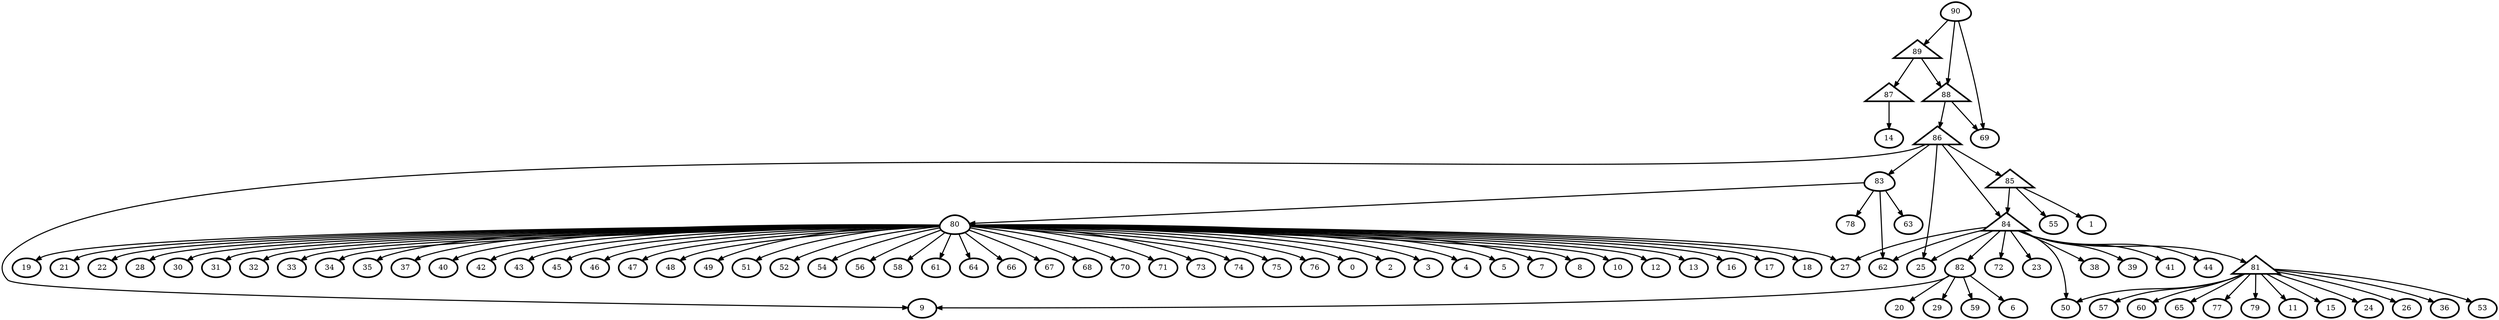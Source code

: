 digraph G {
    0 [penwidth=3,label="0"]
    1 [penwidth=3,label="1"]
    2 [penwidth=3,label="2"]
    3 [penwidth=3,label="3"]
    4 [penwidth=3,label="4"]
    5 [penwidth=3,label="5"]
    6 [penwidth=3,label="6"]
    7 [penwidth=3,label="7"]
    8 [penwidth=3,label="8"]
    9 [penwidth=3,label="9"]
    10 [penwidth=3,label="10"]
    11 [penwidth=3,label="11"]
    12 [penwidth=3,label="12"]
    13 [penwidth=3,label="13"]
    14 [penwidth=3,label="14"]
    15 [penwidth=3,label="15"]
    16 [penwidth=3,label="16"]
    17 [penwidth=3,label="17"]
    18 [penwidth=3,label="18"]
    19 [penwidth=3,label="19"]
    20 [penwidth=3,label="20"]
    21 [penwidth=3,label="21"]
    22 [penwidth=3,label="22"]
    23 [penwidth=3,label="23"]
    24 [penwidth=3,label="24"]
    25 [penwidth=3,label="25"]
    26 [penwidth=3,label="26"]
    27 [penwidth=3,label="27"]
    28 [penwidth=3,label="28"]
    29 [penwidth=3,label="29"]
    30 [penwidth=3,label="30"]
    31 [penwidth=3,label="31"]
    32 [penwidth=3,label="32"]
    33 [penwidth=3,label="33"]
    34 [penwidth=3,label="34"]
    35 [penwidth=3,label="35"]
    36 [penwidth=3,label="36"]
    37 [penwidth=3,label="37"]
    38 [penwidth=3,label="38"]
    39 [penwidth=3,label="39"]
    40 [penwidth=3,label="40"]
    41 [penwidth=3,label="41"]
    42 [penwidth=3,label="42"]
    43 [penwidth=3,label="43"]
    44 [penwidth=3,label="44"]
    45 [penwidth=3,label="45"]
    46 [penwidth=3,label="46"]
    47 [penwidth=3,label="47"]
    48 [penwidth=3,label="48"]
    49 [penwidth=3,label="49"]
    50 [penwidth=3,label="50"]
    51 [penwidth=3,label="51"]
    52 [penwidth=3,label="52"]
    53 [penwidth=3,label="53"]
    54 [penwidth=3,label="54"]
    55 [penwidth=3,label="55"]
    56 [penwidth=3,label="56"]
    57 [penwidth=3,label="57"]
    58 [penwidth=3,label="58"]
    59 [penwidth=3,label="59"]
    60 [penwidth=3,label="60"]
    61 [penwidth=3,label="61"]
    62 [penwidth=3,label="62"]
    63 [penwidth=3,label="63"]
    64 [penwidth=3,label="64"]
    65 [penwidth=3,label="65"]
    66 [penwidth=3,label="66"]
    67 [penwidth=3,label="67"]
    68 [penwidth=3,label="68"]
    69 [penwidth=3,label="69"]
    70 [penwidth=3,label="70"]
    71 [penwidth=3,label="71"]
    72 [penwidth=3,label="72"]
    73 [penwidth=3,label="73"]
    74 [penwidth=3,label="74"]
    75 [penwidth=3,label="75"]
    76 [penwidth=3,label="76"]
    77 [penwidth=3,label="77"]
    78 [penwidth=3,label="78"]
    79 [penwidth=3,label="79"]
    80 [penwidth=3,label="80",shape = "egg"]
    81 [penwidth=3,label="82",shape = "egg"]
    82 [penwidth=3,label="83",shape = "egg"]
    83 [penwidth=3,label="81",shape = "triangle"]
    84 [penwidth=3,label="84",shape = "triangle"]
    85 [penwidth=3,label="85",shape = "triangle"]
    86 [penwidth=3,label="86",shape = "triangle"]
    87 [penwidth=3,label="87",shape = "triangle"]
    88 [penwidth=3,label="88",shape = "triangle"]
    89 [penwidth=3,label="89",shape = "triangle"]
    90 [penwidth=3,label="90",shape = "egg"]

    80 -> 32 [penwidth=2]
    80 -> 49 [penwidth=2]
    80 -> 2 [penwidth=2]
    80 -> 0 [penwidth=2]
    80 -> 58 [penwidth=2]
    80 -> 61 [penwidth=2]
    80 -> 7 [penwidth=2]
    80 -> 40 [penwidth=2]
    80 -> 54 [penwidth=2]
    80 -> 34 [penwidth=2]
    80 -> 27 [penwidth=2]
    80 -> 4 [penwidth=2]
    80 -> 37 [penwidth=2]
    80 -> 19 [penwidth=2]
    80 -> 10 [penwidth=2]
    80 -> 22 [penwidth=2]
    80 -> 73 [penwidth=2]
    80 -> 16 [penwidth=2]
    80 -> 31 [penwidth=2]
    80 -> 75 [penwidth=2]
    80 -> 46 [penwidth=2]
    80 -> 30 [penwidth=2]
    80 -> 51 [penwidth=2]
    80 -> 12 [penwidth=2]
    80 -> 5 [penwidth=2]
    80 -> 8 [penwidth=2]
    80 -> 18 [penwidth=2]
    80 -> 48 [penwidth=2]
    80 -> 45 [penwidth=2]
    80 -> 66 [penwidth=2]
    80 -> 21 [penwidth=2]
    80 -> 13 [penwidth=2]
    80 -> 64 [penwidth=2]
    80 -> 28 [penwidth=2]
    80 -> 70 [penwidth=2]
    80 -> 68 [penwidth=2]
    80 -> 71 [penwidth=2]
    80 -> 43 [penwidth=2]
    80 -> 35 [penwidth=2]
    80 -> 17 [penwidth=2]
    80 -> 3 [penwidth=2]
    80 -> 74 [penwidth=2]
    80 -> 52 [penwidth=2]
    80 -> 56 [penwidth=2]
    80 -> 67 [penwidth=2]
    80 -> 33 [penwidth=2]
    80 -> 76 [penwidth=2]
    80 -> 42 [penwidth=2]
    80 -> 47 [penwidth=2]
    83 -> 11 [penwidth=2]
    83 -> 50 [penwidth=2]
    83 -> 65 [penwidth=2]
    83 -> 24 [penwidth=2]
    83 -> 79 [penwidth=2]
    83 -> 26 [penwidth=2]
    83 -> 53 [penwidth=2]
    83 -> 15 [penwidth=2]
    83 -> 57 [penwidth=2]
    83 -> 60 [penwidth=2]
    83 -> 36 [penwidth=2]
    83 -> 77 [penwidth=2]
    81 -> 9 [penwidth=2]
    81 -> 59 [penwidth=2]
    81 -> 29 [penwidth=2]
    81 -> 20 [penwidth=2]
    81 -> 6 [penwidth=2]
    82 -> 78 [penwidth=2]
    82 -> 80 [penwidth=2]
    82 -> 63 [penwidth=2]
    82 -> 62 [penwidth=2]
    84 -> 83 [penwidth=2]
    84 -> 72 [penwidth=2]
    84 -> 50 [penwidth=2]
    84 -> 25 [penwidth=2]
    84 -> 41 [penwidth=2]
    84 -> 23 [penwidth=2]
    84 -> 81 [penwidth=2]
    84 -> 39 [penwidth=2]
    84 -> 44 [penwidth=2]
    84 -> 62 [penwidth=2]
    84 -> 38 [penwidth=2]
    84 -> 27 [penwidth=2]
    85 -> 84 [penwidth=2]
    85 -> 1 [penwidth=2]
    85 -> 55 [penwidth=2]
    86 -> 85 [penwidth=2]
    86 -> 82 [penwidth=2]
    86 -> 84 [penwidth=2]
    86 -> 25 [penwidth=2]
    86 -> 9 [penwidth=2]
    87 -> 14 [penwidth=2]
    88 -> 69 [penwidth=2]
    88 -> 86 [penwidth=2]
    89 -> 87 [penwidth=2]
    89 -> 88 [penwidth=2]
    90 -> 89 [penwidth=2]
    90 -> 69 [penwidth=2]
    90 -> 88 [penwidth=2]
}